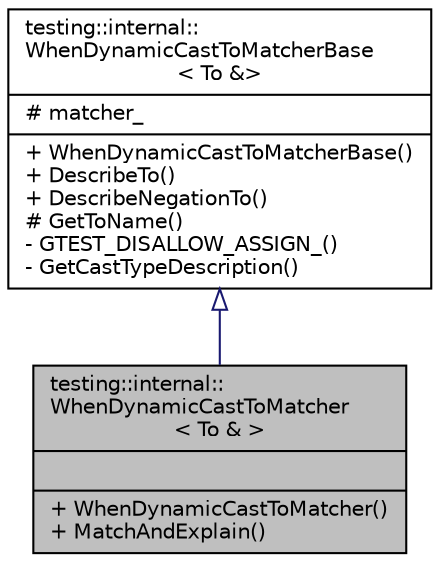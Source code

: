 digraph "testing::internal::WhenDynamicCastToMatcher&lt; To &amp; &gt;"
{
  edge [fontname="Helvetica",fontsize="10",labelfontname="Helvetica",labelfontsize="10"];
  node [fontname="Helvetica",fontsize="10",shape=record];
  Node0 [label="{testing::internal::\lWhenDynamicCastToMatcher\l\< To & \>\n||+ WhenDynamicCastToMatcher()\l+ MatchAndExplain()\l}",height=0.2,width=0.4,color="black", fillcolor="grey75", style="filled", fontcolor="black"];
  Node1 -> Node0 [dir="back",color="midnightblue",fontsize="10",style="solid",arrowtail="onormal",fontname="Helvetica"];
  Node1 [label="{testing::internal::\lWhenDynamicCastToMatcherBase\l\< To &\>\n|# matcher_\l|+ WhenDynamicCastToMatcherBase()\l+ DescribeTo()\l+ DescribeNegationTo()\l# GetToName()\l- GTEST_DISALLOW_ASSIGN_()\l- GetCastTypeDescription()\l}",height=0.2,width=0.4,color="black", fillcolor="white", style="filled",URL="$db/dac/classtesting_1_1internal_1_1_when_dynamic_cast_to_matcher_base.html"];
}

